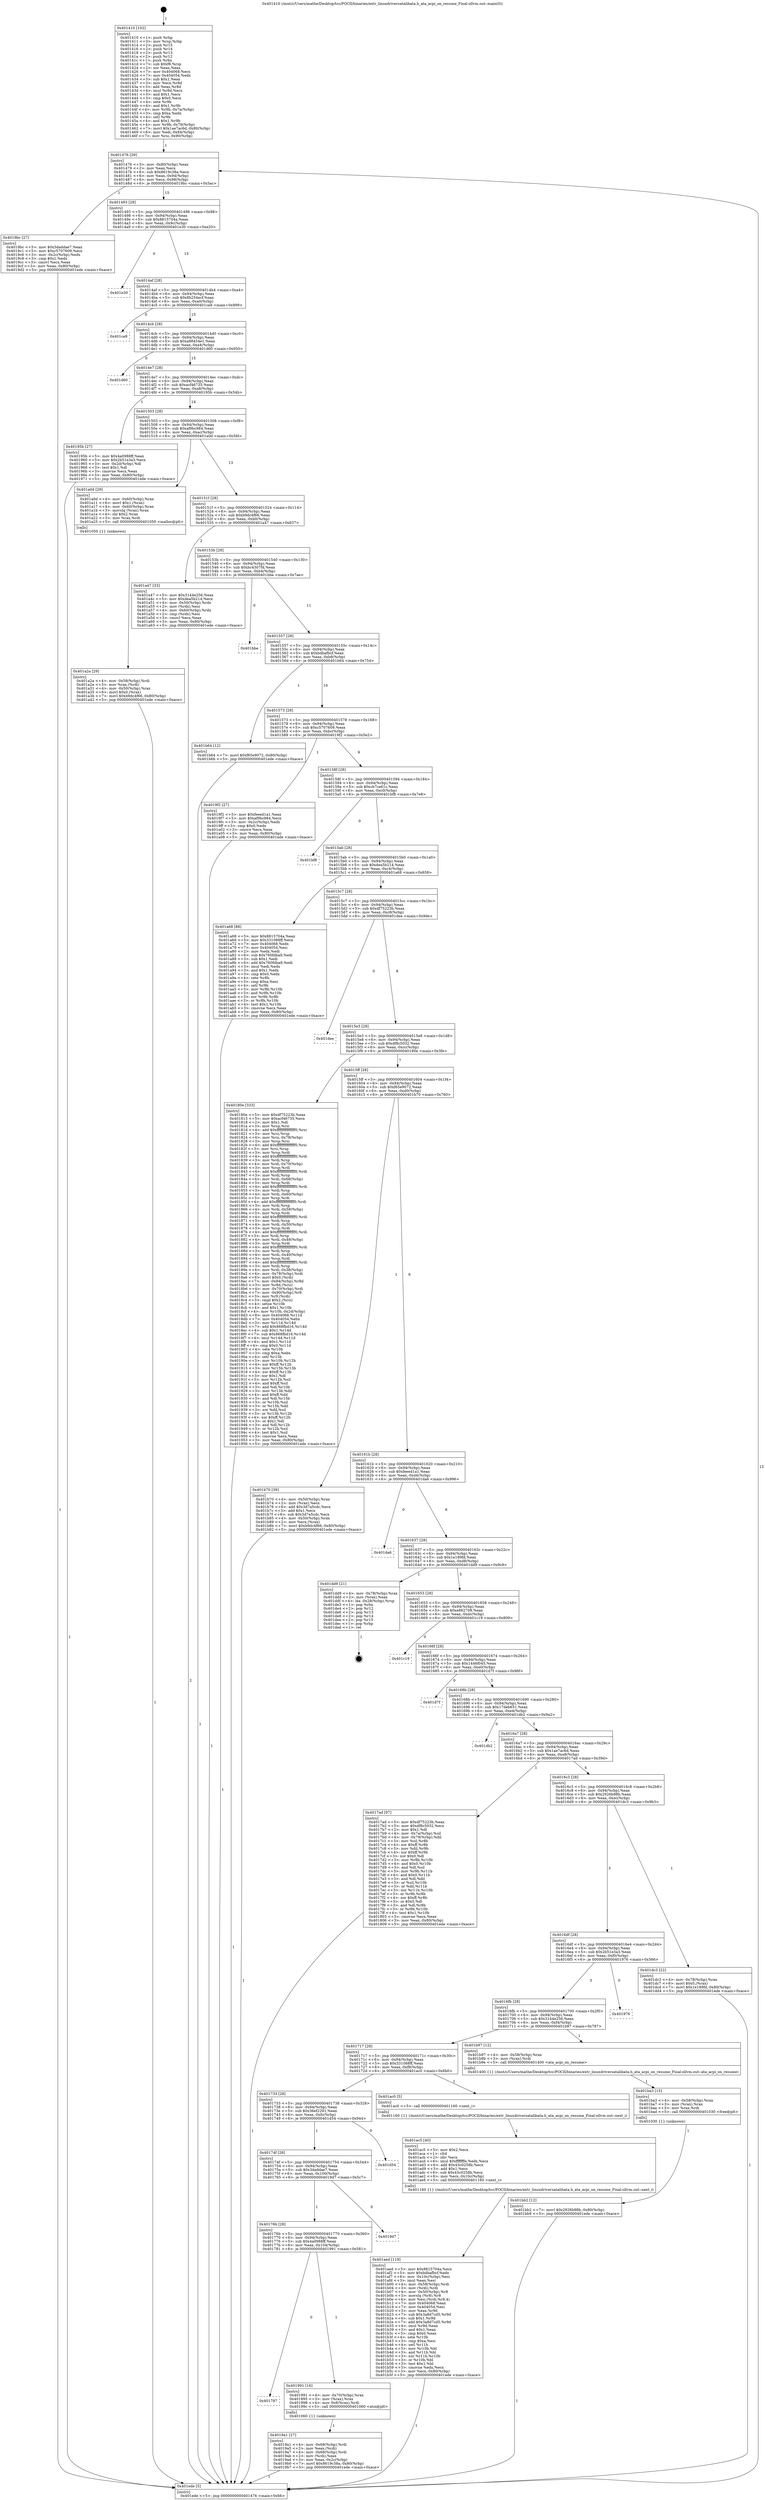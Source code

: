 digraph "0x401410" {
  label = "0x401410 (/mnt/c/Users/mathe/Desktop/tcc/POCII/binaries/extr_linuxdriversatalibata.h_ata_acpi_on_resume_Final-ollvm.out::main(0))"
  labelloc = "t"
  node[shape=record]

  Entry [label="",width=0.3,height=0.3,shape=circle,fillcolor=black,style=filled]
  "0x401476" [label="{
     0x401476 [29]\l
     | [instrs]\l
     &nbsp;&nbsp;0x401476 \<+3\>: mov -0x80(%rbp),%eax\l
     &nbsp;&nbsp;0x401479 \<+2\>: mov %eax,%ecx\l
     &nbsp;&nbsp;0x40147b \<+6\>: sub $0x8619c38a,%ecx\l
     &nbsp;&nbsp;0x401481 \<+6\>: mov %eax,-0x94(%rbp)\l
     &nbsp;&nbsp;0x401487 \<+6\>: mov %ecx,-0x98(%rbp)\l
     &nbsp;&nbsp;0x40148d \<+6\>: je 00000000004019bc \<main+0x5ac\>\l
  }"]
  "0x4019bc" [label="{
     0x4019bc [27]\l
     | [instrs]\l
     &nbsp;&nbsp;0x4019bc \<+5\>: mov $0x3daddae7,%eax\l
     &nbsp;&nbsp;0x4019c1 \<+5\>: mov $0xc5707609,%ecx\l
     &nbsp;&nbsp;0x4019c6 \<+3\>: mov -0x2c(%rbp),%edx\l
     &nbsp;&nbsp;0x4019c9 \<+3\>: cmp $0x1,%edx\l
     &nbsp;&nbsp;0x4019cc \<+3\>: cmovl %ecx,%eax\l
     &nbsp;&nbsp;0x4019cf \<+3\>: mov %eax,-0x80(%rbp)\l
     &nbsp;&nbsp;0x4019d2 \<+5\>: jmp 0000000000401ede \<main+0xace\>\l
  }"]
  "0x401493" [label="{
     0x401493 [28]\l
     | [instrs]\l
     &nbsp;&nbsp;0x401493 \<+5\>: jmp 0000000000401498 \<main+0x88\>\l
     &nbsp;&nbsp;0x401498 \<+6\>: mov -0x94(%rbp),%eax\l
     &nbsp;&nbsp;0x40149e \<+5\>: sub $0x8815704a,%eax\l
     &nbsp;&nbsp;0x4014a3 \<+6\>: mov %eax,-0x9c(%rbp)\l
     &nbsp;&nbsp;0x4014a9 \<+6\>: je 0000000000401e30 \<main+0xa20\>\l
  }"]
  Exit [label="",width=0.3,height=0.3,shape=circle,fillcolor=black,style=filled,peripheries=2]
  "0x401e30" [label="{
     0x401e30\l
  }", style=dashed]
  "0x4014af" [label="{
     0x4014af [28]\l
     | [instrs]\l
     &nbsp;&nbsp;0x4014af \<+5\>: jmp 00000000004014b4 \<main+0xa4\>\l
     &nbsp;&nbsp;0x4014b4 \<+6\>: mov -0x94(%rbp),%eax\l
     &nbsp;&nbsp;0x4014ba \<+5\>: sub $0x8b254ecf,%eax\l
     &nbsp;&nbsp;0x4014bf \<+6\>: mov %eax,-0xa0(%rbp)\l
     &nbsp;&nbsp;0x4014c5 \<+6\>: je 0000000000401ca9 \<main+0x899\>\l
  }"]
  "0x401bb2" [label="{
     0x401bb2 [12]\l
     | [instrs]\l
     &nbsp;&nbsp;0x401bb2 \<+7\>: movl $0x2926b98b,-0x80(%rbp)\l
     &nbsp;&nbsp;0x401bb9 \<+5\>: jmp 0000000000401ede \<main+0xace\>\l
  }"]
  "0x401ca9" [label="{
     0x401ca9\l
  }", style=dashed]
  "0x4014cb" [label="{
     0x4014cb [28]\l
     | [instrs]\l
     &nbsp;&nbsp;0x4014cb \<+5\>: jmp 00000000004014d0 \<main+0xc0\>\l
     &nbsp;&nbsp;0x4014d0 \<+6\>: mov -0x94(%rbp),%eax\l
     &nbsp;&nbsp;0x4014d6 \<+5\>: sub $0xa88454e1,%eax\l
     &nbsp;&nbsp;0x4014db \<+6\>: mov %eax,-0xa4(%rbp)\l
     &nbsp;&nbsp;0x4014e1 \<+6\>: je 0000000000401d60 \<main+0x950\>\l
  }"]
  "0x401ba3" [label="{
     0x401ba3 [15]\l
     | [instrs]\l
     &nbsp;&nbsp;0x401ba3 \<+4\>: mov -0x58(%rbp),%rax\l
     &nbsp;&nbsp;0x401ba7 \<+3\>: mov (%rax),%rax\l
     &nbsp;&nbsp;0x401baa \<+3\>: mov %rax,%rdi\l
     &nbsp;&nbsp;0x401bad \<+5\>: call 0000000000401030 \<free@plt\>\l
     | [calls]\l
     &nbsp;&nbsp;0x401030 \{1\} (unknown)\l
  }"]
  "0x401d60" [label="{
     0x401d60\l
  }", style=dashed]
  "0x4014e7" [label="{
     0x4014e7 [28]\l
     | [instrs]\l
     &nbsp;&nbsp;0x4014e7 \<+5\>: jmp 00000000004014ec \<main+0xdc\>\l
     &nbsp;&nbsp;0x4014ec \<+6\>: mov -0x94(%rbp),%eax\l
     &nbsp;&nbsp;0x4014f2 \<+5\>: sub $0xacf46735,%eax\l
     &nbsp;&nbsp;0x4014f7 \<+6\>: mov %eax,-0xa8(%rbp)\l
     &nbsp;&nbsp;0x4014fd \<+6\>: je 000000000040195b \<main+0x54b\>\l
  }"]
  "0x401aed" [label="{
     0x401aed [119]\l
     | [instrs]\l
     &nbsp;&nbsp;0x401aed \<+5\>: mov $0x8815704a,%ecx\l
     &nbsp;&nbsp;0x401af2 \<+5\>: mov $0xbdbafbcf,%edx\l
     &nbsp;&nbsp;0x401af7 \<+6\>: mov -0x10c(%rbp),%esi\l
     &nbsp;&nbsp;0x401afd \<+3\>: imul %eax,%esi\l
     &nbsp;&nbsp;0x401b00 \<+4\>: mov -0x58(%rbp),%rdi\l
     &nbsp;&nbsp;0x401b04 \<+3\>: mov (%rdi),%rdi\l
     &nbsp;&nbsp;0x401b07 \<+4\>: mov -0x50(%rbp),%r8\l
     &nbsp;&nbsp;0x401b0b \<+3\>: movslq (%r8),%r8\l
     &nbsp;&nbsp;0x401b0e \<+4\>: mov %esi,(%rdi,%r8,4)\l
     &nbsp;&nbsp;0x401b12 \<+7\>: mov 0x404068,%eax\l
     &nbsp;&nbsp;0x401b19 \<+7\>: mov 0x404054,%esi\l
     &nbsp;&nbsp;0x401b20 \<+3\>: mov %eax,%r9d\l
     &nbsp;&nbsp;0x401b23 \<+7\>: sub $0x3a8d7cd5,%r9d\l
     &nbsp;&nbsp;0x401b2a \<+4\>: sub $0x1,%r9d\l
     &nbsp;&nbsp;0x401b2e \<+7\>: add $0x3a8d7cd5,%r9d\l
     &nbsp;&nbsp;0x401b35 \<+4\>: imul %r9d,%eax\l
     &nbsp;&nbsp;0x401b39 \<+3\>: and $0x1,%eax\l
     &nbsp;&nbsp;0x401b3c \<+3\>: cmp $0x0,%eax\l
     &nbsp;&nbsp;0x401b3f \<+4\>: sete %r10b\l
     &nbsp;&nbsp;0x401b43 \<+3\>: cmp $0xa,%esi\l
     &nbsp;&nbsp;0x401b46 \<+4\>: setl %r11b\l
     &nbsp;&nbsp;0x401b4a \<+3\>: mov %r10b,%bl\l
     &nbsp;&nbsp;0x401b4d \<+3\>: and %r11b,%bl\l
     &nbsp;&nbsp;0x401b50 \<+3\>: xor %r11b,%r10b\l
     &nbsp;&nbsp;0x401b53 \<+3\>: or %r10b,%bl\l
     &nbsp;&nbsp;0x401b56 \<+3\>: test $0x1,%bl\l
     &nbsp;&nbsp;0x401b59 \<+3\>: cmovne %edx,%ecx\l
     &nbsp;&nbsp;0x401b5c \<+3\>: mov %ecx,-0x80(%rbp)\l
     &nbsp;&nbsp;0x401b5f \<+5\>: jmp 0000000000401ede \<main+0xace\>\l
  }"]
  "0x40195b" [label="{
     0x40195b [27]\l
     | [instrs]\l
     &nbsp;&nbsp;0x40195b \<+5\>: mov $0x4a0988ff,%eax\l
     &nbsp;&nbsp;0x401960 \<+5\>: mov $0x2b51e3a3,%ecx\l
     &nbsp;&nbsp;0x401965 \<+3\>: mov -0x2d(%rbp),%dl\l
     &nbsp;&nbsp;0x401968 \<+3\>: test $0x1,%dl\l
     &nbsp;&nbsp;0x40196b \<+3\>: cmovne %ecx,%eax\l
     &nbsp;&nbsp;0x40196e \<+3\>: mov %eax,-0x80(%rbp)\l
     &nbsp;&nbsp;0x401971 \<+5\>: jmp 0000000000401ede \<main+0xace\>\l
  }"]
  "0x401503" [label="{
     0x401503 [28]\l
     | [instrs]\l
     &nbsp;&nbsp;0x401503 \<+5\>: jmp 0000000000401508 \<main+0xf8\>\l
     &nbsp;&nbsp;0x401508 \<+6\>: mov -0x94(%rbp),%eax\l
     &nbsp;&nbsp;0x40150e \<+5\>: sub $0xaf9bc984,%eax\l
     &nbsp;&nbsp;0x401513 \<+6\>: mov %eax,-0xac(%rbp)\l
     &nbsp;&nbsp;0x401519 \<+6\>: je 0000000000401a0d \<main+0x5fd\>\l
  }"]
  "0x401ac5" [label="{
     0x401ac5 [40]\l
     | [instrs]\l
     &nbsp;&nbsp;0x401ac5 \<+5\>: mov $0x2,%ecx\l
     &nbsp;&nbsp;0x401aca \<+1\>: cltd\l
     &nbsp;&nbsp;0x401acb \<+2\>: idiv %ecx\l
     &nbsp;&nbsp;0x401acd \<+6\>: imul $0xfffffffe,%edx,%ecx\l
     &nbsp;&nbsp;0x401ad3 \<+6\>: add $0x43c0258b,%ecx\l
     &nbsp;&nbsp;0x401ad9 \<+3\>: add $0x1,%ecx\l
     &nbsp;&nbsp;0x401adc \<+6\>: sub $0x43c0258b,%ecx\l
     &nbsp;&nbsp;0x401ae2 \<+6\>: mov %ecx,-0x10c(%rbp)\l
     &nbsp;&nbsp;0x401ae8 \<+5\>: call 0000000000401160 \<next_i\>\l
     | [calls]\l
     &nbsp;&nbsp;0x401160 \{1\} (/mnt/c/Users/mathe/Desktop/tcc/POCII/binaries/extr_linuxdriversatalibata.h_ata_acpi_on_resume_Final-ollvm.out::next_i)\l
  }"]
  "0x401a0d" [label="{
     0x401a0d [29]\l
     | [instrs]\l
     &nbsp;&nbsp;0x401a0d \<+4\>: mov -0x60(%rbp),%rax\l
     &nbsp;&nbsp;0x401a11 \<+6\>: movl $0x1,(%rax)\l
     &nbsp;&nbsp;0x401a17 \<+4\>: mov -0x60(%rbp),%rax\l
     &nbsp;&nbsp;0x401a1b \<+3\>: movslq (%rax),%rax\l
     &nbsp;&nbsp;0x401a1e \<+4\>: shl $0x2,%rax\l
     &nbsp;&nbsp;0x401a22 \<+3\>: mov %rax,%rdi\l
     &nbsp;&nbsp;0x401a25 \<+5\>: call 0000000000401050 \<malloc@plt\>\l
     | [calls]\l
     &nbsp;&nbsp;0x401050 \{1\} (unknown)\l
  }"]
  "0x40151f" [label="{
     0x40151f [28]\l
     | [instrs]\l
     &nbsp;&nbsp;0x40151f \<+5\>: jmp 0000000000401524 \<main+0x114\>\l
     &nbsp;&nbsp;0x401524 \<+6\>: mov -0x94(%rbp),%eax\l
     &nbsp;&nbsp;0x40152a \<+5\>: sub $0xb9dc4f66,%eax\l
     &nbsp;&nbsp;0x40152f \<+6\>: mov %eax,-0xb0(%rbp)\l
     &nbsp;&nbsp;0x401535 \<+6\>: je 0000000000401a47 \<main+0x637\>\l
  }"]
  "0x401a2a" [label="{
     0x401a2a [29]\l
     | [instrs]\l
     &nbsp;&nbsp;0x401a2a \<+4\>: mov -0x58(%rbp),%rdi\l
     &nbsp;&nbsp;0x401a2e \<+3\>: mov %rax,(%rdi)\l
     &nbsp;&nbsp;0x401a31 \<+4\>: mov -0x50(%rbp),%rax\l
     &nbsp;&nbsp;0x401a35 \<+6\>: movl $0x0,(%rax)\l
     &nbsp;&nbsp;0x401a3b \<+7\>: movl $0xb9dc4f66,-0x80(%rbp)\l
     &nbsp;&nbsp;0x401a42 \<+5\>: jmp 0000000000401ede \<main+0xace\>\l
  }"]
  "0x401a47" [label="{
     0x401a47 [33]\l
     | [instrs]\l
     &nbsp;&nbsp;0x401a47 \<+5\>: mov $0x3144e256,%eax\l
     &nbsp;&nbsp;0x401a4c \<+5\>: mov $0xdea5b214,%ecx\l
     &nbsp;&nbsp;0x401a51 \<+4\>: mov -0x50(%rbp),%rdx\l
     &nbsp;&nbsp;0x401a55 \<+2\>: mov (%rdx),%esi\l
     &nbsp;&nbsp;0x401a57 \<+4\>: mov -0x60(%rbp),%rdx\l
     &nbsp;&nbsp;0x401a5b \<+2\>: cmp (%rdx),%esi\l
     &nbsp;&nbsp;0x401a5d \<+3\>: cmovl %ecx,%eax\l
     &nbsp;&nbsp;0x401a60 \<+3\>: mov %eax,-0x80(%rbp)\l
     &nbsp;&nbsp;0x401a63 \<+5\>: jmp 0000000000401ede \<main+0xace\>\l
  }"]
  "0x40153b" [label="{
     0x40153b [28]\l
     | [instrs]\l
     &nbsp;&nbsp;0x40153b \<+5\>: jmp 0000000000401540 \<main+0x130\>\l
     &nbsp;&nbsp;0x401540 \<+6\>: mov -0x94(%rbp),%eax\l
     &nbsp;&nbsp;0x401546 \<+5\>: sub $0xbc4307fd,%eax\l
     &nbsp;&nbsp;0x40154b \<+6\>: mov %eax,-0xb4(%rbp)\l
     &nbsp;&nbsp;0x401551 \<+6\>: je 0000000000401bbe \<main+0x7ae\>\l
  }"]
  "0x4019a1" [label="{
     0x4019a1 [27]\l
     | [instrs]\l
     &nbsp;&nbsp;0x4019a1 \<+4\>: mov -0x68(%rbp),%rdi\l
     &nbsp;&nbsp;0x4019a5 \<+2\>: mov %eax,(%rdi)\l
     &nbsp;&nbsp;0x4019a7 \<+4\>: mov -0x68(%rbp),%rdi\l
     &nbsp;&nbsp;0x4019ab \<+2\>: mov (%rdi),%eax\l
     &nbsp;&nbsp;0x4019ad \<+3\>: mov %eax,-0x2c(%rbp)\l
     &nbsp;&nbsp;0x4019b0 \<+7\>: movl $0x8619c38a,-0x80(%rbp)\l
     &nbsp;&nbsp;0x4019b7 \<+5\>: jmp 0000000000401ede \<main+0xace\>\l
  }"]
  "0x401bbe" [label="{
     0x401bbe\l
  }", style=dashed]
  "0x401557" [label="{
     0x401557 [28]\l
     | [instrs]\l
     &nbsp;&nbsp;0x401557 \<+5\>: jmp 000000000040155c \<main+0x14c\>\l
     &nbsp;&nbsp;0x40155c \<+6\>: mov -0x94(%rbp),%eax\l
     &nbsp;&nbsp;0x401562 \<+5\>: sub $0xbdbafbcf,%eax\l
     &nbsp;&nbsp;0x401567 \<+6\>: mov %eax,-0xb8(%rbp)\l
     &nbsp;&nbsp;0x40156d \<+6\>: je 0000000000401b64 \<main+0x754\>\l
  }"]
  "0x401787" [label="{
     0x401787\l
  }", style=dashed]
  "0x401b64" [label="{
     0x401b64 [12]\l
     | [instrs]\l
     &nbsp;&nbsp;0x401b64 \<+7\>: movl $0xf65e9072,-0x80(%rbp)\l
     &nbsp;&nbsp;0x401b6b \<+5\>: jmp 0000000000401ede \<main+0xace\>\l
  }"]
  "0x401573" [label="{
     0x401573 [28]\l
     | [instrs]\l
     &nbsp;&nbsp;0x401573 \<+5\>: jmp 0000000000401578 \<main+0x168\>\l
     &nbsp;&nbsp;0x401578 \<+6\>: mov -0x94(%rbp),%eax\l
     &nbsp;&nbsp;0x40157e \<+5\>: sub $0xc5707609,%eax\l
     &nbsp;&nbsp;0x401583 \<+6\>: mov %eax,-0xbc(%rbp)\l
     &nbsp;&nbsp;0x401589 \<+6\>: je 00000000004019f2 \<main+0x5e2\>\l
  }"]
  "0x401991" [label="{
     0x401991 [16]\l
     | [instrs]\l
     &nbsp;&nbsp;0x401991 \<+4\>: mov -0x70(%rbp),%rax\l
     &nbsp;&nbsp;0x401995 \<+3\>: mov (%rax),%rax\l
     &nbsp;&nbsp;0x401998 \<+4\>: mov 0x8(%rax),%rdi\l
     &nbsp;&nbsp;0x40199c \<+5\>: call 0000000000401060 \<atoi@plt\>\l
     | [calls]\l
     &nbsp;&nbsp;0x401060 \{1\} (unknown)\l
  }"]
  "0x4019f2" [label="{
     0x4019f2 [27]\l
     | [instrs]\l
     &nbsp;&nbsp;0x4019f2 \<+5\>: mov $0xfeeed1a1,%eax\l
     &nbsp;&nbsp;0x4019f7 \<+5\>: mov $0xaf9bc984,%ecx\l
     &nbsp;&nbsp;0x4019fc \<+3\>: mov -0x2c(%rbp),%edx\l
     &nbsp;&nbsp;0x4019ff \<+3\>: cmp $0x0,%edx\l
     &nbsp;&nbsp;0x401a02 \<+3\>: cmove %ecx,%eax\l
     &nbsp;&nbsp;0x401a05 \<+3\>: mov %eax,-0x80(%rbp)\l
     &nbsp;&nbsp;0x401a08 \<+5\>: jmp 0000000000401ede \<main+0xace\>\l
  }"]
  "0x40158f" [label="{
     0x40158f [28]\l
     | [instrs]\l
     &nbsp;&nbsp;0x40158f \<+5\>: jmp 0000000000401594 \<main+0x184\>\l
     &nbsp;&nbsp;0x401594 \<+6\>: mov -0x94(%rbp),%eax\l
     &nbsp;&nbsp;0x40159a \<+5\>: sub $0xcb7ce61c,%eax\l
     &nbsp;&nbsp;0x40159f \<+6\>: mov %eax,-0xc0(%rbp)\l
     &nbsp;&nbsp;0x4015a5 \<+6\>: je 0000000000401bf8 \<main+0x7e8\>\l
  }"]
  "0x40176b" [label="{
     0x40176b [28]\l
     | [instrs]\l
     &nbsp;&nbsp;0x40176b \<+5\>: jmp 0000000000401770 \<main+0x360\>\l
     &nbsp;&nbsp;0x401770 \<+6\>: mov -0x94(%rbp),%eax\l
     &nbsp;&nbsp;0x401776 \<+5\>: sub $0x4a0988ff,%eax\l
     &nbsp;&nbsp;0x40177b \<+6\>: mov %eax,-0x104(%rbp)\l
     &nbsp;&nbsp;0x401781 \<+6\>: je 0000000000401991 \<main+0x581\>\l
  }"]
  "0x401bf8" [label="{
     0x401bf8\l
  }", style=dashed]
  "0x4015ab" [label="{
     0x4015ab [28]\l
     | [instrs]\l
     &nbsp;&nbsp;0x4015ab \<+5\>: jmp 00000000004015b0 \<main+0x1a0\>\l
     &nbsp;&nbsp;0x4015b0 \<+6\>: mov -0x94(%rbp),%eax\l
     &nbsp;&nbsp;0x4015b6 \<+5\>: sub $0xdea5b214,%eax\l
     &nbsp;&nbsp;0x4015bb \<+6\>: mov %eax,-0xc4(%rbp)\l
     &nbsp;&nbsp;0x4015c1 \<+6\>: je 0000000000401a68 \<main+0x658\>\l
  }"]
  "0x4019d7" [label="{
     0x4019d7\l
  }", style=dashed]
  "0x401a68" [label="{
     0x401a68 [88]\l
     | [instrs]\l
     &nbsp;&nbsp;0x401a68 \<+5\>: mov $0x8815704a,%eax\l
     &nbsp;&nbsp;0x401a6d \<+5\>: mov $0x331088ff,%ecx\l
     &nbsp;&nbsp;0x401a72 \<+7\>: mov 0x404068,%edx\l
     &nbsp;&nbsp;0x401a79 \<+7\>: mov 0x404054,%esi\l
     &nbsp;&nbsp;0x401a80 \<+2\>: mov %edx,%edi\l
     &nbsp;&nbsp;0x401a82 \<+6\>: sub $0x760fdba9,%edi\l
     &nbsp;&nbsp;0x401a88 \<+3\>: sub $0x1,%edi\l
     &nbsp;&nbsp;0x401a8b \<+6\>: add $0x760fdba9,%edi\l
     &nbsp;&nbsp;0x401a91 \<+3\>: imul %edi,%edx\l
     &nbsp;&nbsp;0x401a94 \<+3\>: and $0x1,%edx\l
     &nbsp;&nbsp;0x401a97 \<+3\>: cmp $0x0,%edx\l
     &nbsp;&nbsp;0x401a9a \<+4\>: sete %r8b\l
     &nbsp;&nbsp;0x401a9e \<+3\>: cmp $0xa,%esi\l
     &nbsp;&nbsp;0x401aa1 \<+4\>: setl %r9b\l
     &nbsp;&nbsp;0x401aa5 \<+3\>: mov %r8b,%r10b\l
     &nbsp;&nbsp;0x401aa8 \<+3\>: and %r9b,%r10b\l
     &nbsp;&nbsp;0x401aab \<+3\>: xor %r9b,%r8b\l
     &nbsp;&nbsp;0x401aae \<+3\>: or %r8b,%r10b\l
     &nbsp;&nbsp;0x401ab1 \<+4\>: test $0x1,%r10b\l
     &nbsp;&nbsp;0x401ab5 \<+3\>: cmovne %ecx,%eax\l
     &nbsp;&nbsp;0x401ab8 \<+3\>: mov %eax,-0x80(%rbp)\l
     &nbsp;&nbsp;0x401abb \<+5\>: jmp 0000000000401ede \<main+0xace\>\l
  }"]
  "0x4015c7" [label="{
     0x4015c7 [28]\l
     | [instrs]\l
     &nbsp;&nbsp;0x4015c7 \<+5\>: jmp 00000000004015cc \<main+0x1bc\>\l
     &nbsp;&nbsp;0x4015cc \<+6\>: mov -0x94(%rbp),%eax\l
     &nbsp;&nbsp;0x4015d2 \<+5\>: sub $0xdf75223b,%eax\l
     &nbsp;&nbsp;0x4015d7 \<+6\>: mov %eax,-0xc8(%rbp)\l
     &nbsp;&nbsp;0x4015dd \<+6\>: je 0000000000401dee \<main+0x9de\>\l
  }"]
  "0x40174f" [label="{
     0x40174f [28]\l
     | [instrs]\l
     &nbsp;&nbsp;0x40174f \<+5\>: jmp 0000000000401754 \<main+0x344\>\l
     &nbsp;&nbsp;0x401754 \<+6\>: mov -0x94(%rbp),%eax\l
     &nbsp;&nbsp;0x40175a \<+5\>: sub $0x3daddae7,%eax\l
     &nbsp;&nbsp;0x40175f \<+6\>: mov %eax,-0x100(%rbp)\l
     &nbsp;&nbsp;0x401765 \<+6\>: je 00000000004019d7 \<main+0x5c7\>\l
  }"]
  "0x401dee" [label="{
     0x401dee\l
  }", style=dashed]
  "0x4015e3" [label="{
     0x4015e3 [28]\l
     | [instrs]\l
     &nbsp;&nbsp;0x4015e3 \<+5\>: jmp 00000000004015e8 \<main+0x1d8\>\l
     &nbsp;&nbsp;0x4015e8 \<+6\>: mov -0x94(%rbp),%eax\l
     &nbsp;&nbsp;0x4015ee \<+5\>: sub $0xdf8c5032,%eax\l
     &nbsp;&nbsp;0x4015f3 \<+6\>: mov %eax,-0xcc(%rbp)\l
     &nbsp;&nbsp;0x4015f9 \<+6\>: je 000000000040180e \<main+0x3fe\>\l
  }"]
  "0x401d54" [label="{
     0x401d54\l
  }", style=dashed]
  "0x40180e" [label="{
     0x40180e [333]\l
     | [instrs]\l
     &nbsp;&nbsp;0x40180e \<+5\>: mov $0xdf75223b,%eax\l
     &nbsp;&nbsp;0x401813 \<+5\>: mov $0xacf46735,%ecx\l
     &nbsp;&nbsp;0x401818 \<+2\>: mov $0x1,%dl\l
     &nbsp;&nbsp;0x40181a \<+3\>: mov %rsp,%rsi\l
     &nbsp;&nbsp;0x40181d \<+4\>: add $0xfffffffffffffff0,%rsi\l
     &nbsp;&nbsp;0x401821 \<+3\>: mov %rsi,%rsp\l
     &nbsp;&nbsp;0x401824 \<+4\>: mov %rsi,-0x78(%rbp)\l
     &nbsp;&nbsp;0x401828 \<+3\>: mov %rsp,%rsi\l
     &nbsp;&nbsp;0x40182b \<+4\>: add $0xfffffffffffffff0,%rsi\l
     &nbsp;&nbsp;0x40182f \<+3\>: mov %rsi,%rsp\l
     &nbsp;&nbsp;0x401832 \<+3\>: mov %rsp,%rdi\l
     &nbsp;&nbsp;0x401835 \<+4\>: add $0xfffffffffffffff0,%rdi\l
     &nbsp;&nbsp;0x401839 \<+3\>: mov %rdi,%rsp\l
     &nbsp;&nbsp;0x40183c \<+4\>: mov %rdi,-0x70(%rbp)\l
     &nbsp;&nbsp;0x401840 \<+3\>: mov %rsp,%rdi\l
     &nbsp;&nbsp;0x401843 \<+4\>: add $0xfffffffffffffff0,%rdi\l
     &nbsp;&nbsp;0x401847 \<+3\>: mov %rdi,%rsp\l
     &nbsp;&nbsp;0x40184a \<+4\>: mov %rdi,-0x68(%rbp)\l
     &nbsp;&nbsp;0x40184e \<+3\>: mov %rsp,%rdi\l
     &nbsp;&nbsp;0x401851 \<+4\>: add $0xfffffffffffffff0,%rdi\l
     &nbsp;&nbsp;0x401855 \<+3\>: mov %rdi,%rsp\l
     &nbsp;&nbsp;0x401858 \<+4\>: mov %rdi,-0x60(%rbp)\l
     &nbsp;&nbsp;0x40185c \<+3\>: mov %rsp,%rdi\l
     &nbsp;&nbsp;0x40185f \<+4\>: add $0xfffffffffffffff0,%rdi\l
     &nbsp;&nbsp;0x401863 \<+3\>: mov %rdi,%rsp\l
     &nbsp;&nbsp;0x401866 \<+4\>: mov %rdi,-0x58(%rbp)\l
     &nbsp;&nbsp;0x40186a \<+3\>: mov %rsp,%rdi\l
     &nbsp;&nbsp;0x40186d \<+4\>: add $0xfffffffffffffff0,%rdi\l
     &nbsp;&nbsp;0x401871 \<+3\>: mov %rdi,%rsp\l
     &nbsp;&nbsp;0x401874 \<+4\>: mov %rdi,-0x50(%rbp)\l
     &nbsp;&nbsp;0x401878 \<+3\>: mov %rsp,%rdi\l
     &nbsp;&nbsp;0x40187b \<+4\>: add $0xfffffffffffffff0,%rdi\l
     &nbsp;&nbsp;0x40187f \<+3\>: mov %rdi,%rsp\l
     &nbsp;&nbsp;0x401882 \<+4\>: mov %rdi,-0x48(%rbp)\l
     &nbsp;&nbsp;0x401886 \<+3\>: mov %rsp,%rdi\l
     &nbsp;&nbsp;0x401889 \<+4\>: add $0xfffffffffffffff0,%rdi\l
     &nbsp;&nbsp;0x40188d \<+3\>: mov %rdi,%rsp\l
     &nbsp;&nbsp;0x401890 \<+4\>: mov %rdi,-0x40(%rbp)\l
     &nbsp;&nbsp;0x401894 \<+3\>: mov %rsp,%rdi\l
     &nbsp;&nbsp;0x401897 \<+4\>: add $0xfffffffffffffff0,%rdi\l
     &nbsp;&nbsp;0x40189b \<+3\>: mov %rdi,%rsp\l
     &nbsp;&nbsp;0x40189e \<+4\>: mov %rdi,-0x38(%rbp)\l
     &nbsp;&nbsp;0x4018a2 \<+4\>: mov -0x78(%rbp),%rdi\l
     &nbsp;&nbsp;0x4018a6 \<+6\>: movl $0x0,(%rdi)\l
     &nbsp;&nbsp;0x4018ac \<+7\>: mov -0x84(%rbp),%r8d\l
     &nbsp;&nbsp;0x4018b3 \<+3\>: mov %r8d,(%rsi)\l
     &nbsp;&nbsp;0x4018b6 \<+4\>: mov -0x70(%rbp),%rdi\l
     &nbsp;&nbsp;0x4018ba \<+7\>: mov -0x90(%rbp),%r9\l
     &nbsp;&nbsp;0x4018c1 \<+3\>: mov %r9,(%rdi)\l
     &nbsp;&nbsp;0x4018c4 \<+3\>: cmpl $0x2,(%rsi)\l
     &nbsp;&nbsp;0x4018c7 \<+4\>: setne %r10b\l
     &nbsp;&nbsp;0x4018cb \<+4\>: and $0x1,%r10b\l
     &nbsp;&nbsp;0x4018cf \<+4\>: mov %r10b,-0x2d(%rbp)\l
     &nbsp;&nbsp;0x4018d3 \<+8\>: mov 0x404068,%r11d\l
     &nbsp;&nbsp;0x4018db \<+7\>: mov 0x404054,%ebx\l
     &nbsp;&nbsp;0x4018e2 \<+3\>: mov %r11d,%r14d\l
     &nbsp;&nbsp;0x4018e5 \<+7\>: add $0x868fbd16,%r14d\l
     &nbsp;&nbsp;0x4018ec \<+4\>: sub $0x1,%r14d\l
     &nbsp;&nbsp;0x4018f0 \<+7\>: sub $0x868fbd16,%r14d\l
     &nbsp;&nbsp;0x4018f7 \<+4\>: imul %r14d,%r11d\l
     &nbsp;&nbsp;0x4018fb \<+4\>: and $0x1,%r11d\l
     &nbsp;&nbsp;0x4018ff \<+4\>: cmp $0x0,%r11d\l
     &nbsp;&nbsp;0x401903 \<+4\>: sete %r10b\l
     &nbsp;&nbsp;0x401907 \<+3\>: cmp $0xa,%ebx\l
     &nbsp;&nbsp;0x40190a \<+4\>: setl %r15b\l
     &nbsp;&nbsp;0x40190e \<+3\>: mov %r10b,%r12b\l
     &nbsp;&nbsp;0x401911 \<+4\>: xor $0xff,%r12b\l
     &nbsp;&nbsp;0x401915 \<+3\>: mov %r15b,%r13b\l
     &nbsp;&nbsp;0x401918 \<+4\>: xor $0xff,%r13b\l
     &nbsp;&nbsp;0x40191c \<+3\>: xor $0x1,%dl\l
     &nbsp;&nbsp;0x40191f \<+3\>: mov %r12b,%sil\l
     &nbsp;&nbsp;0x401922 \<+4\>: and $0xff,%sil\l
     &nbsp;&nbsp;0x401926 \<+3\>: and %dl,%r10b\l
     &nbsp;&nbsp;0x401929 \<+3\>: mov %r13b,%dil\l
     &nbsp;&nbsp;0x40192c \<+4\>: and $0xff,%dil\l
     &nbsp;&nbsp;0x401930 \<+3\>: and %dl,%r15b\l
     &nbsp;&nbsp;0x401933 \<+3\>: or %r10b,%sil\l
     &nbsp;&nbsp;0x401936 \<+3\>: or %r15b,%dil\l
     &nbsp;&nbsp;0x401939 \<+3\>: xor %dil,%sil\l
     &nbsp;&nbsp;0x40193c \<+3\>: or %r13b,%r12b\l
     &nbsp;&nbsp;0x40193f \<+4\>: xor $0xff,%r12b\l
     &nbsp;&nbsp;0x401943 \<+3\>: or $0x1,%dl\l
     &nbsp;&nbsp;0x401946 \<+3\>: and %dl,%r12b\l
     &nbsp;&nbsp;0x401949 \<+3\>: or %r12b,%sil\l
     &nbsp;&nbsp;0x40194c \<+4\>: test $0x1,%sil\l
     &nbsp;&nbsp;0x401950 \<+3\>: cmovne %ecx,%eax\l
     &nbsp;&nbsp;0x401953 \<+3\>: mov %eax,-0x80(%rbp)\l
     &nbsp;&nbsp;0x401956 \<+5\>: jmp 0000000000401ede \<main+0xace\>\l
  }"]
  "0x4015ff" [label="{
     0x4015ff [28]\l
     | [instrs]\l
     &nbsp;&nbsp;0x4015ff \<+5\>: jmp 0000000000401604 \<main+0x1f4\>\l
     &nbsp;&nbsp;0x401604 \<+6\>: mov -0x94(%rbp),%eax\l
     &nbsp;&nbsp;0x40160a \<+5\>: sub $0xf65e9072,%eax\l
     &nbsp;&nbsp;0x40160f \<+6\>: mov %eax,-0xd0(%rbp)\l
     &nbsp;&nbsp;0x401615 \<+6\>: je 0000000000401b70 \<main+0x760\>\l
  }"]
  "0x401733" [label="{
     0x401733 [28]\l
     | [instrs]\l
     &nbsp;&nbsp;0x401733 \<+5\>: jmp 0000000000401738 \<main+0x328\>\l
     &nbsp;&nbsp;0x401738 \<+6\>: mov -0x94(%rbp),%eax\l
     &nbsp;&nbsp;0x40173e \<+5\>: sub $0x36ef2291,%eax\l
     &nbsp;&nbsp;0x401743 \<+6\>: mov %eax,-0xfc(%rbp)\l
     &nbsp;&nbsp;0x401749 \<+6\>: je 0000000000401d54 \<main+0x944\>\l
  }"]
  "0x401b70" [label="{
     0x401b70 [39]\l
     | [instrs]\l
     &nbsp;&nbsp;0x401b70 \<+4\>: mov -0x50(%rbp),%rax\l
     &nbsp;&nbsp;0x401b74 \<+2\>: mov (%rax),%ecx\l
     &nbsp;&nbsp;0x401b76 \<+6\>: add $0x3d7a5cdc,%ecx\l
     &nbsp;&nbsp;0x401b7c \<+3\>: add $0x1,%ecx\l
     &nbsp;&nbsp;0x401b7f \<+6\>: sub $0x3d7a5cdc,%ecx\l
     &nbsp;&nbsp;0x401b85 \<+4\>: mov -0x50(%rbp),%rax\l
     &nbsp;&nbsp;0x401b89 \<+2\>: mov %ecx,(%rax)\l
     &nbsp;&nbsp;0x401b8b \<+7\>: movl $0xb9dc4f66,-0x80(%rbp)\l
     &nbsp;&nbsp;0x401b92 \<+5\>: jmp 0000000000401ede \<main+0xace\>\l
  }"]
  "0x40161b" [label="{
     0x40161b [28]\l
     | [instrs]\l
     &nbsp;&nbsp;0x40161b \<+5\>: jmp 0000000000401620 \<main+0x210\>\l
     &nbsp;&nbsp;0x401620 \<+6\>: mov -0x94(%rbp),%eax\l
     &nbsp;&nbsp;0x401626 \<+5\>: sub $0xfeeed1a1,%eax\l
     &nbsp;&nbsp;0x40162b \<+6\>: mov %eax,-0xd4(%rbp)\l
     &nbsp;&nbsp;0x401631 \<+6\>: je 0000000000401da6 \<main+0x996\>\l
  }"]
  "0x401ac0" [label="{
     0x401ac0 [5]\l
     | [instrs]\l
     &nbsp;&nbsp;0x401ac0 \<+5\>: call 0000000000401160 \<next_i\>\l
     | [calls]\l
     &nbsp;&nbsp;0x401160 \{1\} (/mnt/c/Users/mathe/Desktop/tcc/POCII/binaries/extr_linuxdriversatalibata.h_ata_acpi_on_resume_Final-ollvm.out::next_i)\l
  }"]
  "0x401da6" [label="{
     0x401da6\l
  }", style=dashed]
  "0x401637" [label="{
     0x401637 [28]\l
     | [instrs]\l
     &nbsp;&nbsp;0x401637 \<+5\>: jmp 000000000040163c \<main+0x22c\>\l
     &nbsp;&nbsp;0x40163c \<+6\>: mov -0x94(%rbp),%eax\l
     &nbsp;&nbsp;0x401642 \<+5\>: sub $0x1e189fd,%eax\l
     &nbsp;&nbsp;0x401647 \<+6\>: mov %eax,-0xd8(%rbp)\l
     &nbsp;&nbsp;0x40164d \<+6\>: je 0000000000401dd9 \<main+0x9c9\>\l
  }"]
  "0x401717" [label="{
     0x401717 [28]\l
     | [instrs]\l
     &nbsp;&nbsp;0x401717 \<+5\>: jmp 000000000040171c \<main+0x30c\>\l
     &nbsp;&nbsp;0x40171c \<+6\>: mov -0x94(%rbp),%eax\l
     &nbsp;&nbsp;0x401722 \<+5\>: sub $0x331088ff,%eax\l
     &nbsp;&nbsp;0x401727 \<+6\>: mov %eax,-0xf8(%rbp)\l
     &nbsp;&nbsp;0x40172d \<+6\>: je 0000000000401ac0 \<main+0x6b0\>\l
  }"]
  "0x401dd9" [label="{
     0x401dd9 [21]\l
     | [instrs]\l
     &nbsp;&nbsp;0x401dd9 \<+4\>: mov -0x78(%rbp),%rax\l
     &nbsp;&nbsp;0x401ddd \<+2\>: mov (%rax),%eax\l
     &nbsp;&nbsp;0x401ddf \<+4\>: lea -0x28(%rbp),%rsp\l
     &nbsp;&nbsp;0x401de3 \<+1\>: pop %rbx\l
     &nbsp;&nbsp;0x401de4 \<+2\>: pop %r12\l
     &nbsp;&nbsp;0x401de6 \<+2\>: pop %r13\l
     &nbsp;&nbsp;0x401de8 \<+2\>: pop %r14\l
     &nbsp;&nbsp;0x401dea \<+2\>: pop %r15\l
     &nbsp;&nbsp;0x401dec \<+1\>: pop %rbp\l
     &nbsp;&nbsp;0x401ded \<+1\>: ret\l
  }"]
  "0x401653" [label="{
     0x401653 [28]\l
     | [instrs]\l
     &nbsp;&nbsp;0x401653 \<+5\>: jmp 0000000000401658 \<main+0x248\>\l
     &nbsp;&nbsp;0x401658 \<+6\>: mov -0x94(%rbp),%eax\l
     &nbsp;&nbsp;0x40165e \<+5\>: sub $0xe862708,%eax\l
     &nbsp;&nbsp;0x401663 \<+6\>: mov %eax,-0xdc(%rbp)\l
     &nbsp;&nbsp;0x401669 \<+6\>: je 0000000000401c19 \<main+0x809\>\l
  }"]
  "0x401b97" [label="{
     0x401b97 [12]\l
     | [instrs]\l
     &nbsp;&nbsp;0x401b97 \<+4\>: mov -0x58(%rbp),%rax\l
     &nbsp;&nbsp;0x401b9b \<+3\>: mov (%rax),%rdi\l
     &nbsp;&nbsp;0x401b9e \<+5\>: call 0000000000401400 \<ata_acpi_on_resume\>\l
     | [calls]\l
     &nbsp;&nbsp;0x401400 \{1\} (/mnt/c/Users/mathe/Desktop/tcc/POCII/binaries/extr_linuxdriversatalibata.h_ata_acpi_on_resume_Final-ollvm.out::ata_acpi_on_resume)\l
  }"]
  "0x401c19" [label="{
     0x401c19\l
  }", style=dashed]
  "0x40166f" [label="{
     0x40166f [28]\l
     | [instrs]\l
     &nbsp;&nbsp;0x40166f \<+5\>: jmp 0000000000401674 \<main+0x264\>\l
     &nbsp;&nbsp;0x401674 \<+6\>: mov -0x94(%rbp),%eax\l
     &nbsp;&nbsp;0x40167a \<+5\>: sub $0x1446f045,%eax\l
     &nbsp;&nbsp;0x40167f \<+6\>: mov %eax,-0xe0(%rbp)\l
     &nbsp;&nbsp;0x401685 \<+6\>: je 0000000000401d7f \<main+0x96f\>\l
  }"]
  "0x4016fb" [label="{
     0x4016fb [28]\l
     | [instrs]\l
     &nbsp;&nbsp;0x4016fb \<+5\>: jmp 0000000000401700 \<main+0x2f0\>\l
     &nbsp;&nbsp;0x401700 \<+6\>: mov -0x94(%rbp),%eax\l
     &nbsp;&nbsp;0x401706 \<+5\>: sub $0x3144e256,%eax\l
     &nbsp;&nbsp;0x40170b \<+6\>: mov %eax,-0xf4(%rbp)\l
     &nbsp;&nbsp;0x401711 \<+6\>: je 0000000000401b97 \<main+0x787\>\l
  }"]
  "0x401d7f" [label="{
     0x401d7f\l
  }", style=dashed]
  "0x40168b" [label="{
     0x40168b [28]\l
     | [instrs]\l
     &nbsp;&nbsp;0x40168b \<+5\>: jmp 0000000000401690 \<main+0x280\>\l
     &nbsp;&nbsp;0x401690 \<+6\>: mov -0x94(%rbp),%eax\l
     &nbsp;&nbsp;0x401696 \<+5\>: sub $0x17deb651,%eax\l
     &nbsp;&nbsp;0x40169b \<+6\>: mov %eax,-0xe4(%rbp)\l
     &nbsp;&nbsp;0x4016a1 \<+6\>: je 0000000000401db2 \<main+0x9a2\>\l
  }"]
  "0x401976" [label="{
     0x401976\l
  }", style=dashed]
  "0x401db2" [label="{
     0x401db2\l
  }", style=dashed]
  "0x4016a7" [label="{
     0x4016a7 [28]\l
     | [instrs]\l
     &nbsp;&nbsp;0x4016a7 \<+5\>: jmp 00000000004016ac \<main+0x29c\>\l
     &nbsp;&nbsp;0x4016ac \<+6\>: mov -0x94(%rbp),%eax\l
     &nbsp;&nbsp;0x4016b2 \<+5\>: sub $0x1ae7ac6d,%eax\l
     &nbsp;&nbsp;0x4016b7 \<+6\>: mov %eax,-0xe8(%rbp)\l
     &nbsp;&nbsp;0x4016bd \<+6\>: je 00000000004017ad \<main+0x39d\>\l
  }"]
  "0x4016df" [label="{
     0x4016df [28]\l
     | [instrs]\l
     &nbsp;&nbsp;0x4016df \<+5\>: jmp 00000000004016e4 \<main+0x2d4\>\l
     &nbsp;&nbsp;0x4016e4 \<+6\>: mov -0x94(%rbp),%eax\l
     &nbsp;&nbsp;0x4016ea \<+5\>: sub $0x2b51e3a3,%eax\l
     &nbsp;&nbsp;0x4016ef \<+6\>: mov %eax,-0xf0(%rbp)\l
     &nbsp;&nbsp;0x4016f5 \<+6\>: je 0000000000401976 \<main+0x566\>\l
  }"]
  "0x4017ad" [label="{
     0x4017ad [97]\l
     | [instrs]\l
     &nbsp;&nbsp;0x4017ad \<+5\>: mov $0xdf75223b,%eax\l
     &nbsp;&nbsp;0x4017b2 \<+5\>: mov $0xdf8c5032,%ecx\l
     &nbsp;&nbsp;0x4017b7 \<+2\>: mov $0x1,%dl\l
     &nbsp;&nbsp;0x4017b9 \<+4\>: mov -0x7a(%rbp),%sil\l
     &nbsp;&nbsp;0x4017bd \<+4\>: mov -0x79(%rbp),%dil\l
     &nbsp;&nbsp;0x4017c1 \<+3\>: mov %sil,%r8b\l
     &nbsp;&nbsp;0x4017c4 \<+4\>: xor $0xff,%r8b\l
     &nbsp;&nbsp;0x4017c8 \<+3\>: mov %dil,%r9b\l
     &nbsp;&nbsp;0x4017cb \<+4\>: xor $0xff,%r9b\l
     &nbsp;&nbsp;0x4017cf \<+3\>: xor $0x0,%dl\l
     &nbsp;&nbsp;0x4017d2 \<+3\>: mov %r8b,%r10b\l
     &nbsp;&nbsp;0x4017d5 \<+4\>: and $0x0,%r10b\l
     &nbsp;&nbsp;0x4017d9 \<+3\>: and %dl,%sil\l
     &nbsp;&nbsp;0x4017dc \<+3\>: mov %r9b,%r11b\l
     &nbsp;&nbsp;0x4017df \<+4\>: and $0x0,%r11b\l
     &nbsp;&nbsp;0x4017e3 \<+3\>: and %dl,%dil\l
     &nbsp;&nbsp;0x4017e6 \<+3\>: or %sil,%r10b\l
     &nbsp;&nbsp;0x4017e9 \<+3\>: or %dil,%r11b\l
     &nbsp;&nbsp;0x4017ec \<+3\>: xor %r11b,%r10b\l
     &nbsp;&nbsp;0x4017ef \<+3\>: or %r9b,%r8b\l
     &nbsp;&nbsp;0x4017f2 \<+4\>: xor $0xff,%r8b\l
     &nbsp;&nbsp;0x4017f6 \<+3\>: or $0x0,%dl\l
     &nbsp;&nbsp;0x4017f9 \<+3\>: and %dl,%r8b\l
     &nbsp;&nbsp;0x4017fc \<+3\>: or %r8b,%r10b\l
     &nbsp;&nbsp;0x4017ff \<+4\>: test $0x1,%r10b\l
     &nbsp;&nbsp;0x401803 \<+3\>: cmovne %ecx,%eax\l
     &nbsp;&nbsp;0x401806 \<+3\>: mov %eax,-0x80(%rbp)\l
     &nbsp;&nbsp;0x401809 \<+5\>: jmp 0000000000401ede \<main+0xace\>\l
  }"]
  "0x4016c3" [label="{
     0x4016c3 [28]\l
     | [instrs]\l
     &nbsp;&nbsp;0x4016c3 \<+5\>: jmp 00000000004016c8 \<main+0x2b8\>\l
     &nbsp;&nbsp;0x4016c8 \<+6\>: mov -0x94(%rbp),%eax\l
     &nbsp;&nbsp;0x4016ce \<+5\>: sub $0x2926b98b,%eax\l
     &nbsp;&nbsp;0x4016d3 \<+6\>: mov %eax,-0xec(%rbp)\l
     &nbsp;&nbsp;0x4016d9 \<+6\>: je 0000000000401dc3 \<main+0x9b3\>\l
  }"]
  "0x401ede" [label="{
     0x401ede [5]\l
     | [instrs]\l
     &nbsp;&nbsp;0x401ede \<+5\>: jmp 0000000000401476 \<main+0x66\>\l
  }"]
  "0x401410" [label="{
     0x401410 [102]\l
     | [instrs]\l
     &nbsp;&nbsp;0x401410 \<+1\>: push %rbp\l
     &nbsp;&nbsp;0x401411 \<+3\>: mov %rsp,%rbp\l
     &nbsp;&nbsp;0x401414 \<+2\>: push %r15\l
     &nbsp;&nbsp;0x401416 \<+2\>: push %r14\l
     &nbsp;&nbsp;0x401418 \<+2\>: push %r13\l
     &nbsp;&nbsp;0x40141a \<+2\>: push %r12\l
     &nbsp;&nbsp;0x40141c \<+1\>: push %rbx\l
     &nbsp;&nbsp;0x40141d \<+7\>: sub $0xf8,%rsp\l
     &nbsp;&nbsp;0x401424 \<+2\>: xor %eax,%eax\l
     &nbsp;&nbsp;0x401426 \<+7\>: mov 0x404068,%ecx\l
     &nbsp;&nbsp;0x40142d \<+7\>: mov 0x404054,%edx\l
     &nbsp;&nbsp;0x401434 \<+3\>: sub $0x1,%eax\l
     &nbsp;&nbsp;0x401437 \<+3\>: mov %ecx,%r8d\l
     &nbsp;&nbsp;0x40143a \<+3\>: add %eax,%r8d\l
     &nbsp;&nbsp;0x40143d \<+4\>: imul %r8d,%ecx\l
     &nbsp;&nbsp;0x401441 \<+3\>: and $0x1,%ecx\l
     &nbsp;&nbsp;0x401444 \<+3\>: cmp $0x0,%ecx\l
     &nbsp;&nbsp;0x401447 \<+4\>: sete %r9b\l
     &nbsp;&nbsp;0x40144b \<+4\>: and $0x1,%r9b\l
     &nbsp;&nbsp;0x40144f \<+4\>: mov %r9b,-0x7a(%rbp)\l
     &nbsp;&nbsp;0x401453 \<+3\>: cmp $0xa,%edx\l
     &nbsp;&nbsp;0x401456 \<+4\>: setl %r9b\l
     &nbsp;&nbsp;0x40145a \<+4\>: and $0x1,%r9b\l
     &nbsp;&nbsp;0x40145e \<+4\>: mov %r9b,-0x79(%rbp)\l
     &nbsp;&nbsp;0x401462 \<+7\>: movl $0x1ae7ac6d,-0x80(%rbp)\l
     &nbsp;&nbsp;0x401469 \<+6\>: mov %edi,-0x84(%rbp)\l
     &nbsp;&nbsp;0x40146f \<+7\>: mov %rsi,-0x90(%rbp)\l
  }"]
  "0x401dc3" [label="{
     0x401dc3 [22]\l
     | [instrs]\l
     &nbsp;&nbsp;0x401dc3 \<+4\>: mov -0x78(%rbp),%rax\l
     &nbsp;&nbsp;0x401dc7 \<+6\>: movl $0x0,(%rax)\l
     &nbsp;&nbsp;0x401dcd \<+7\>: movl $0x1e189fd,-0x80(%rbp)\l
     &nbsp;&nbsp;0x401dd4 \<+5\>: jmp 0000000000401ede \<main+0xace\>\l
  }"]
  Entry -> "0x401410" [label=" 1"]
  "0x401476" -> "0x4019bc" [label=" 1"]
  "0x401476" -> "0x401493" [label=" 15"]
  "0x401dd9" -> Exit [label=" 1"]
  "0x401493" -> "0x401e30" [label=" 0"]
  "0x401493" -> "0x4014af" [label=" 15"]
  "0x401dc3" -> "0x401ede" [label=" 1"]
  "0x4014af" -> "0x401ca9" [label=" 0"]
  "0x4014af" -> "0x4014cb" [label=" 15"]
  "0x401bb2" -> "0x401ede" [label=" 1"]
  "0x4014cb" -> "0x401d60" [label=" 0"]
  "0x4014cb" -> "0x4014e7" [label=" 15"]
  "0x401ba3" -> "0x401bb2" [label=" 1"]
  "0x4014e7" -> "0x40195b" [label=" 1"]
  "0x4014e7" -> "0x401503" [label=" 14"]
  "0x401b97" -> "0x401ba3" [label=" 1"]
  "0x401503" -> "0x401a0d" [label=" 1"]
  "0x401503" -> "0x40151f" [label=" 13"]
  "0x401b70" -> "0x401ede" [label=" 1"]
  "0x40151f" -> "0x401a47" [label=" 2"]
  "0x40151f" -> "0x40153b" [label=" 11"]
  "0x401b64" -> "0x401ede" [label=" 1"]
  "0x40153b" -> "0x401bbe" [label=" 0"]
  "0x40153b" -> "0x401557" [label=" 11"]
  "0x401aed" -> "0x401ede" [label=" 1"]
  "0x401557" -> "0x401b64" [label=" 1"]
  "0x401557" -> "0x401573" [label=" 10"]
  "0x401ac5" -> "0x401aed" [label=" 1"]
  "0x401573" -> "0x4019f2" [label=" 1"]
  "0x401573" -> "0x40158f" [label=" 9"]
  "0x401ac0" -> "0x401ac5" [label=" 1"]
  "0x40158f" -> "0x401bf8" [label=" 0"]
  "0x40158f" -> "0x4015ab" [label=" 9"]
  "0x401a47" -> "0x401ede" [label=" 2"]
  "0x4015ab" -> "0x401a68" [label=" 1"]
  "0x4015ab" -> "0x4015c7" [label=" 8"]
  "0x401a2a" -> "0x401ede" [label=" 1"]
  "0x4015c7" -> "0x401dee" [label=" 0"]
  "0x4015c7" -> "0x4015e3" [label=" 8"]
  "0x4019f2" -> "0x401ede" [label=" 1"]
  "0x4015e3" -> "0x40180e" [label=" 1"]
  "0x4015e3" -> "0x4015ff" [label=" 7"]
  "0x4019bc" -> "0x401ede" [label=" 1"]
  "0x4015ff" -> "0x401b70" [label=" 1"]
  "0x4015ff" -> "0x40161b" [label=" 6"]
  "0x401991" -> "0x4019a1" [label=" 1"]
  "0x40161b" -> "0x401da6" [label=" 0"]
  "0x40161b" -> "0x401637" [label=" 6"]
  "0x40176b" -> "0x401787" [label=" 0"]
  "0x401637" -> "0x401dd9" [label=" 1"]
  "0x401637" -> "0x401653" [label=" 5"]
  "0x401a68" -> "0x401ede" [label=" 1"]
  "0x401653" -> "0x401c19" [label=" 0"]
  "0x401653" -> "0x40166f" [label=" 5"]
  "0x40174f" -> "0x40176b" [label=" 1"]
  "0x40166f" -> "0x401d7f" [label=" 0"]
  "0x40166f" -> "0x40168b" [label=" 5"]
  "0x401a0d" -> "0x401a2a" [label=" 1"]
  "0x40168b" -> "0x401db2" [label=" 0"]
  "0x40168b" -> "0x4016a7" [label=" 5"]
  "0x401733" -> "0x40174f" [label=" 1"]
  "0x4016a7" -> "0x4017ad" [label=" 1"]
  "0x4016a7" -> "0x4016c3" [label=" 4"]
  "0x4017ad" -> "0x401ede" [label=" 1"]
  "0x401410" -> "0x401476" [label=" 1"]
  "0x401ede" -> "0x401476" [label=" 15"]
  "0x4019a1" -> "0x401ede" [label=" 1"]
  "0x40180e" -> "0x401ede" [label=" 1"]
  "0x40195b" -> "0x401ede" [label=" 1"]
  "0x401717" -> "0x401733" [label=" 1"]
  "0x4016c3" -> "0x401dc3" [label=" 1"]
  "0x4016c3" -> "0x4016df" [label=" 3"]
  "0x401733" -> "0x401d54" [label=" 0"]
  "0x4016df" -> "0x401976" [label=" 0"]
  "0x4016df" -> "0x4016fb" [label=" 3"]
  "0x40174f" -> "0x4019d7" [label=" 0"]
  "0x4016fb" -> "0x401b97" [label=" 1"]
  "0x4016fb" -> "0x401717" [label=" 2"]
  "0x40176b" -> "0x401991" [label=" 1"]
  "0x401717" -> "0x401ac0" [label=" 1"]
}
